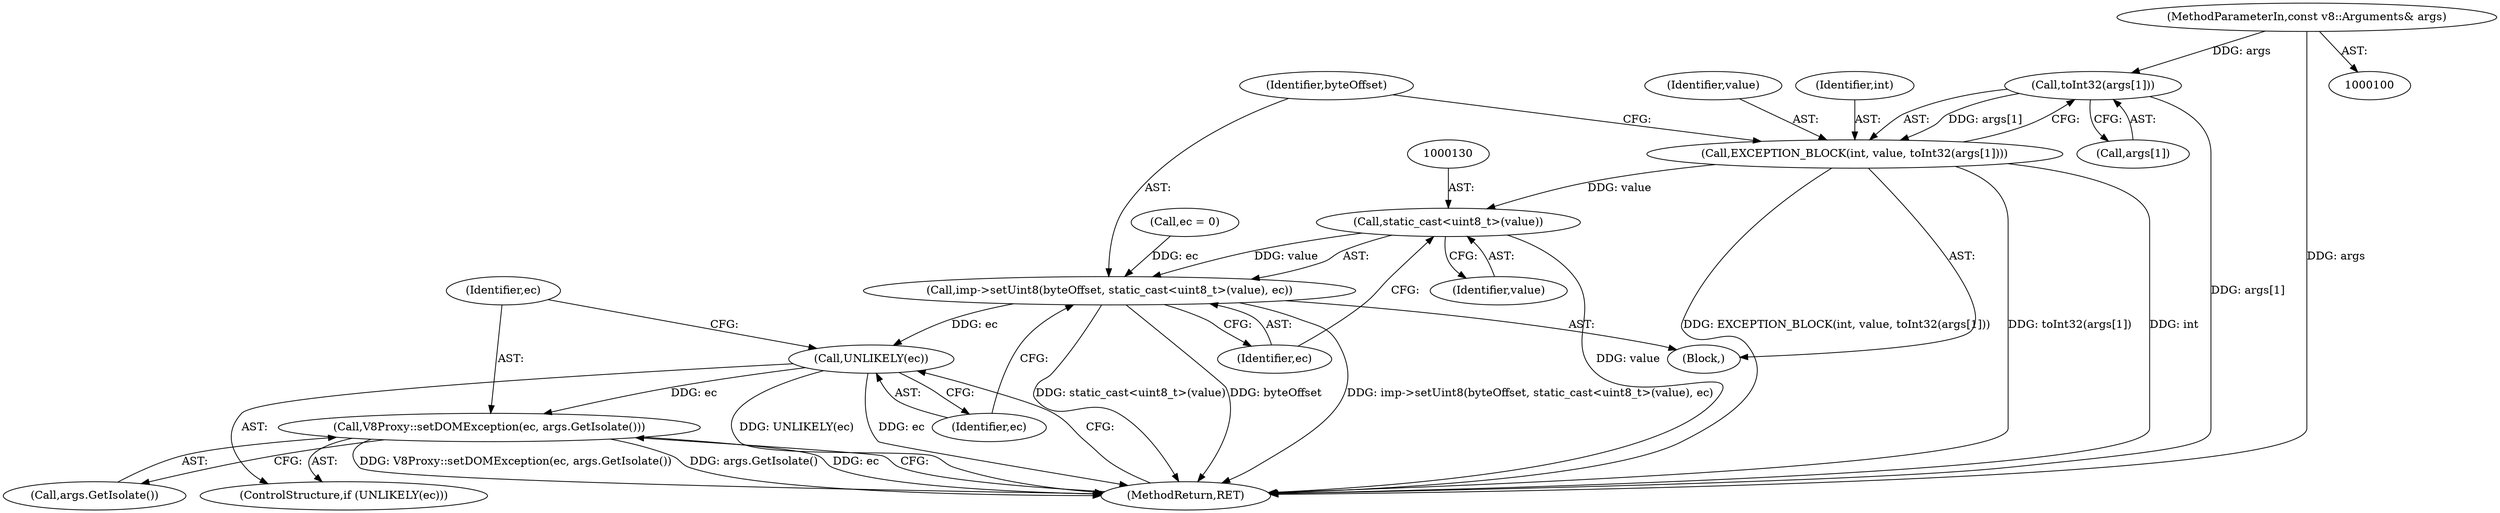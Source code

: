 digraph "0_Chrome_e9372a1bfd3588a80fcf49aa07321f0971dd6091_49@array" {
"1000123" [label="(Call,toInt32(args[1]))"];
"1000101" [label="(MethodParameterIn,const v8::Arguments& args)"];
"1000120" [label="(Call,EXCEPTION_BLOCK(int, value, toInt32(args[1])))"];
"1000129" [label="(Call,static_cast<uint8_t>(value))"];
"1000127" [label="(Call,imp->setUint8(byteOffset, static_cast<uint8_t>(value), ec))"];
"1000134" [label="(Call,UNLIKELY(ec))"];
"1000136" [label="(Call,V8Proxy::setDOMException(ec, args.GetIsolate()))"];
"1000122" [label="(Identifier,value)"];
"1000117" [label="(Call,ec = 0)"];
"1000128" [label="(Identifier,byteOffset)"];
"1000136" [label="(Call,V8Proxy::setDOMException(ec, args.GetIsolate()))"];
"1000133" [label="(ControlStructure,if (UNLIKELY(ec)))"];
"1000139" [label="(MethodReturn,RET)"];
"1000121" [label="(Identifier,int)"];
"1000120" [label="(Call,EXCEPTION_BLOCK(int, value, toInt32(args[1])))"];
"1000131" [label="(Identifier,value)"];
"1000134" [label="(Call,UNLIKELY(ec))"];
"1000102" [label="(Block,)"];
"1000135" [label="(Identifier,ec)"];
"1000137" [label="(Identifier,ec)"];
"1000138" [label="(Call,args.GetIsolate())"];
"1000101" [label="(MethodParameterIn,const v8::Arguments& args)"];
"1000123" [label="(Call,toInt32(args[1]))"];
"1000124" [label="(Call,args[1])"];
"1000129" [label="(Call,static_cast<uint8_t>(value))"];
"1000127" [label="(Call,imp->setUint8(byteOffset, static_cast<uint8_t>(value), ec))"];
"1000132" [label="(Identifier,ec)"];
"1000123" -> "1000120"  [label="AST: "];
"1000123" -> "1000124"  [label="CFG: "];
"1000124" -> "1000123"  [label="AST: "];
"1000120" -> "1000123"  [label="CFG: "];
"1000123" -> "1000139"  [label="DDG: args[1]"];
"1000123" -> "1000120"  [label="DDG: args[1]"];
"1000101" -> "1000123"  [label="DDG: args"];
"1000101" -> "1000100"  [label="AST: "];
"1000101" -> "1000139"  [label="DDG: args"];
"1000120" -> "1000102"  [label="AST: "];
"1000121" -> "1000120"  [label="AST: "];
"1000122" -> "1000120"  [label="AST: "];
"1000128" -> "1000120"  [label="CFG: "];
"1000120" -> "1000139"  [label="DDG: toInt32(args[1])"];
"1000120" -> "1000139"  [label="DDG: int"];
"1000120" -> "1000139"  [label="DDG: EXCEPTION_BLOCK(int, value, toInt32(args[1]))"];
"1000120" -> "1000129"  [label="DDG: value"];
"1000129" -> "1000127"  [label="AST: "];
"1000129" -> "1000131"  [label="CFG: "];
"1000130" -> "1000129"  [label="AST: "];
"1000131" -> "1000129"  [label="AST: "];
"1000132" -> "1000129"  [label="CFG: "];
"1000129" -> "1000139"  [label="DDG: value"];
"1000129" -> "1000127"  [label="DDG: value"];
"1000127" -> "1000102"  [label="AST: "];
"1000127" -> "1000132"  [label="CFG: "];
"1000128" -> "1000127"  [label="AST: "];
"1000132" -> "1000127"  [label="AST: "];
"1000135" -> "1000127"  [label="CFG: "];
"1000127" -> "1000139"  [label="DDG: imp->setUint8(byteOffset, static_cast<uint8_t>(value), ec)"];
"1000127" -> "1000139"  [label="DDG: static_cast<uint8_t>(value)"];
"1000127" -> "1000139"  [label="DDG: byteOffset"];
"1000117" -> "1000127"  [label="DDG: ec"];
"1000127" -> "1000134"  [label="DDG: ec"];
"1000134" -> "1000133"  [label="AST: "];
"1000134" -> "1000135"  [label="CFG: "];
"1000135" -> "1000134"  [label="AST: "];
"1000137" -> "1000134"  [label="CFG: "];
"1000139" -> "1000134"  [label="CFG: "];
"1000134" -> "1000139"  [label="DDG: UNLIKELY(ec)"];
"1000134" -> "1000139"  [label="DDG: ec"];
"1000134" -> "1000136"  [label="DDG: ec"];
"1000136" -> "1000133"  [label="AST: "];
"1000136" -> "1000138"  [label="CFG: "];
"1000137" -> "1000136"  [label="AST: "];
"1000138" -> "1000136"  [label="AST: "];
"1000139" -> "1000136"  [label="CFG: "];
"1000136" -> "1000139"  [label="DDG: V8Proxy::setDOMException(ec, args.GetIsolate())"];
"1000136" -> "1000139"  [label="DDG: args.GetIsolate()"];
"1000136" -> "1000139"  [label="DDG: ec"];
}
